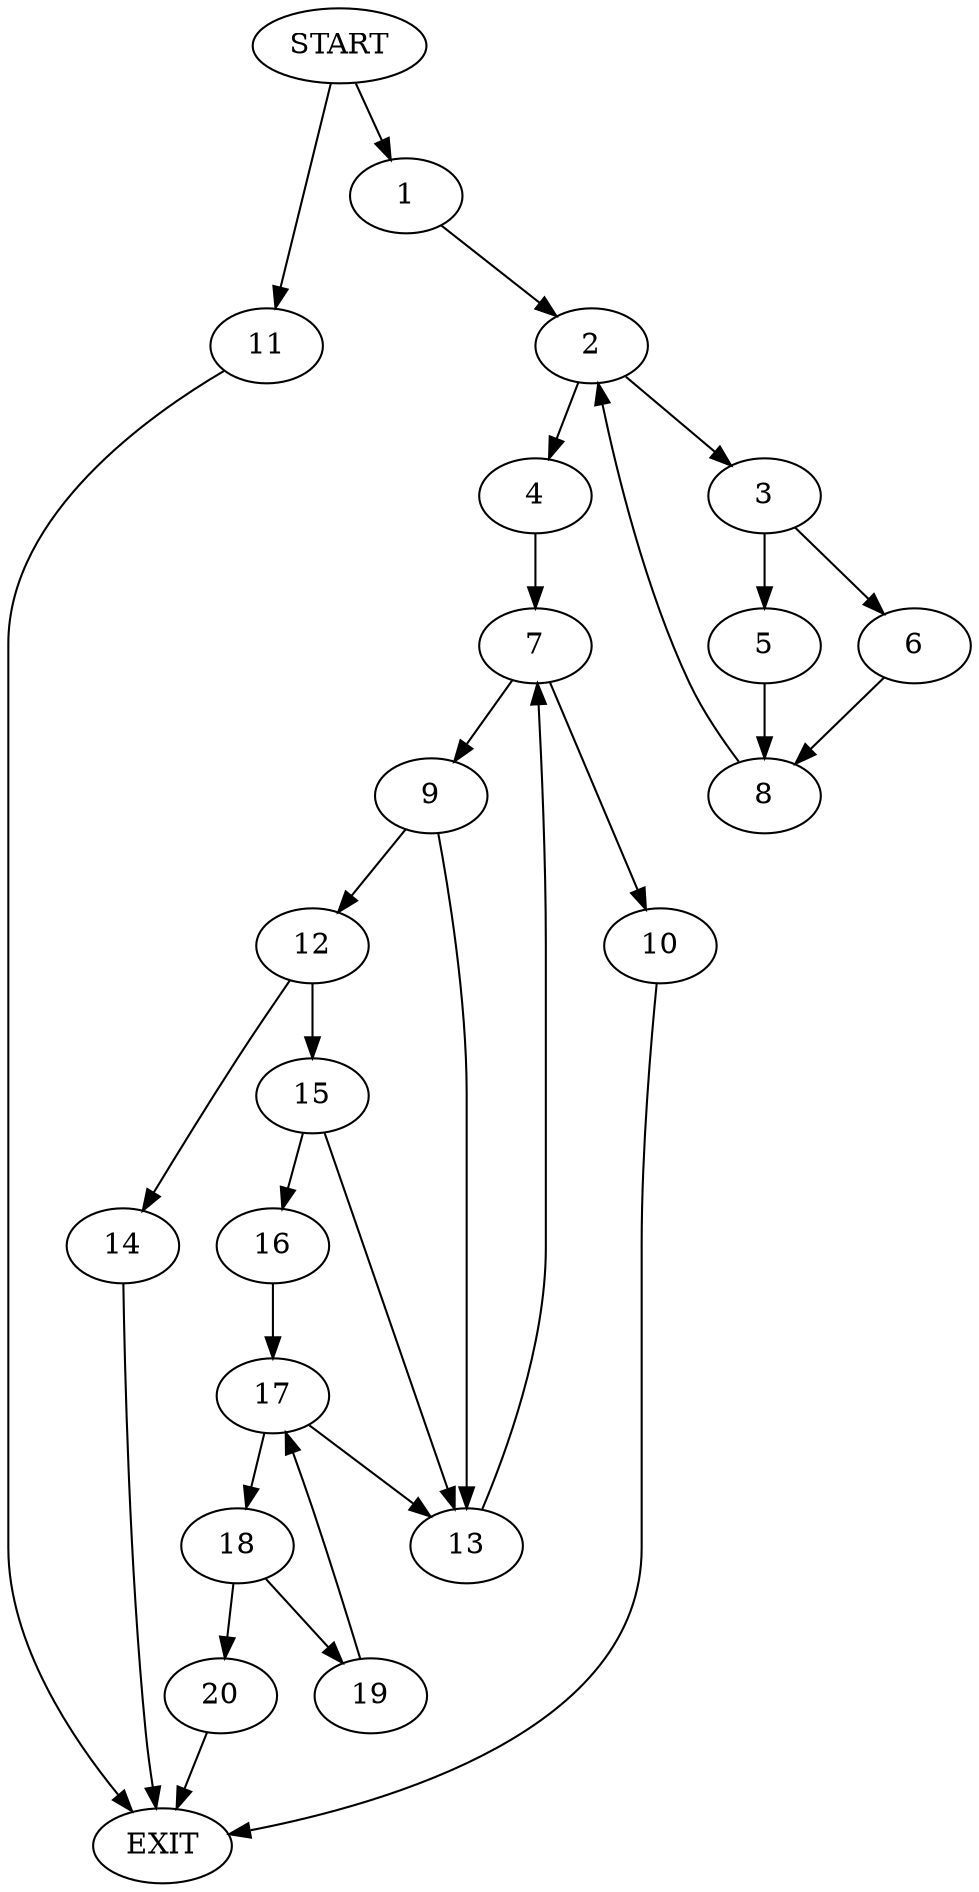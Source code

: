 digraph {
0 [label="START"]
21 [label="EXIT"]
0 -> 1
1 -> 2
2 -> 3
2 -> 4
3 -> 5
3 -> 6
4 -> 7
6 -> 8
5 -> 8
8 -> 2
7 -> 9
7 -> 10
0 -> 11
11 -> 21
9 -> 12
9 -> 13
10 -> 21
13 -> 7
12 -> 14
12 -> 15
14 -> 21
15 -> 16
15 -> 13
16 -> 17
17 -> 18
17 -> 13
18 -> 19
18 -> 20
20 -> 21
19 -> 17
}
